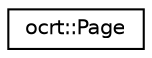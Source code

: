 digraph "Graphical Class Hierarchy"
{
 // LATEX_PDF_SIZE
  edge [fontname="Helvetica",fontsize="10",labelfontname="Helvetica",labelfontsize="10"];
  node [fontname="Helvetica",fontsize="10",shape=record];
  rankdir="LR";
  Node0 [label="ocrt::Page",height=0.2,width=0.4,color="black", fillcolor="white", style="filled",URL="$structocrt_1_1_page.html",tooltip=" "];
}
